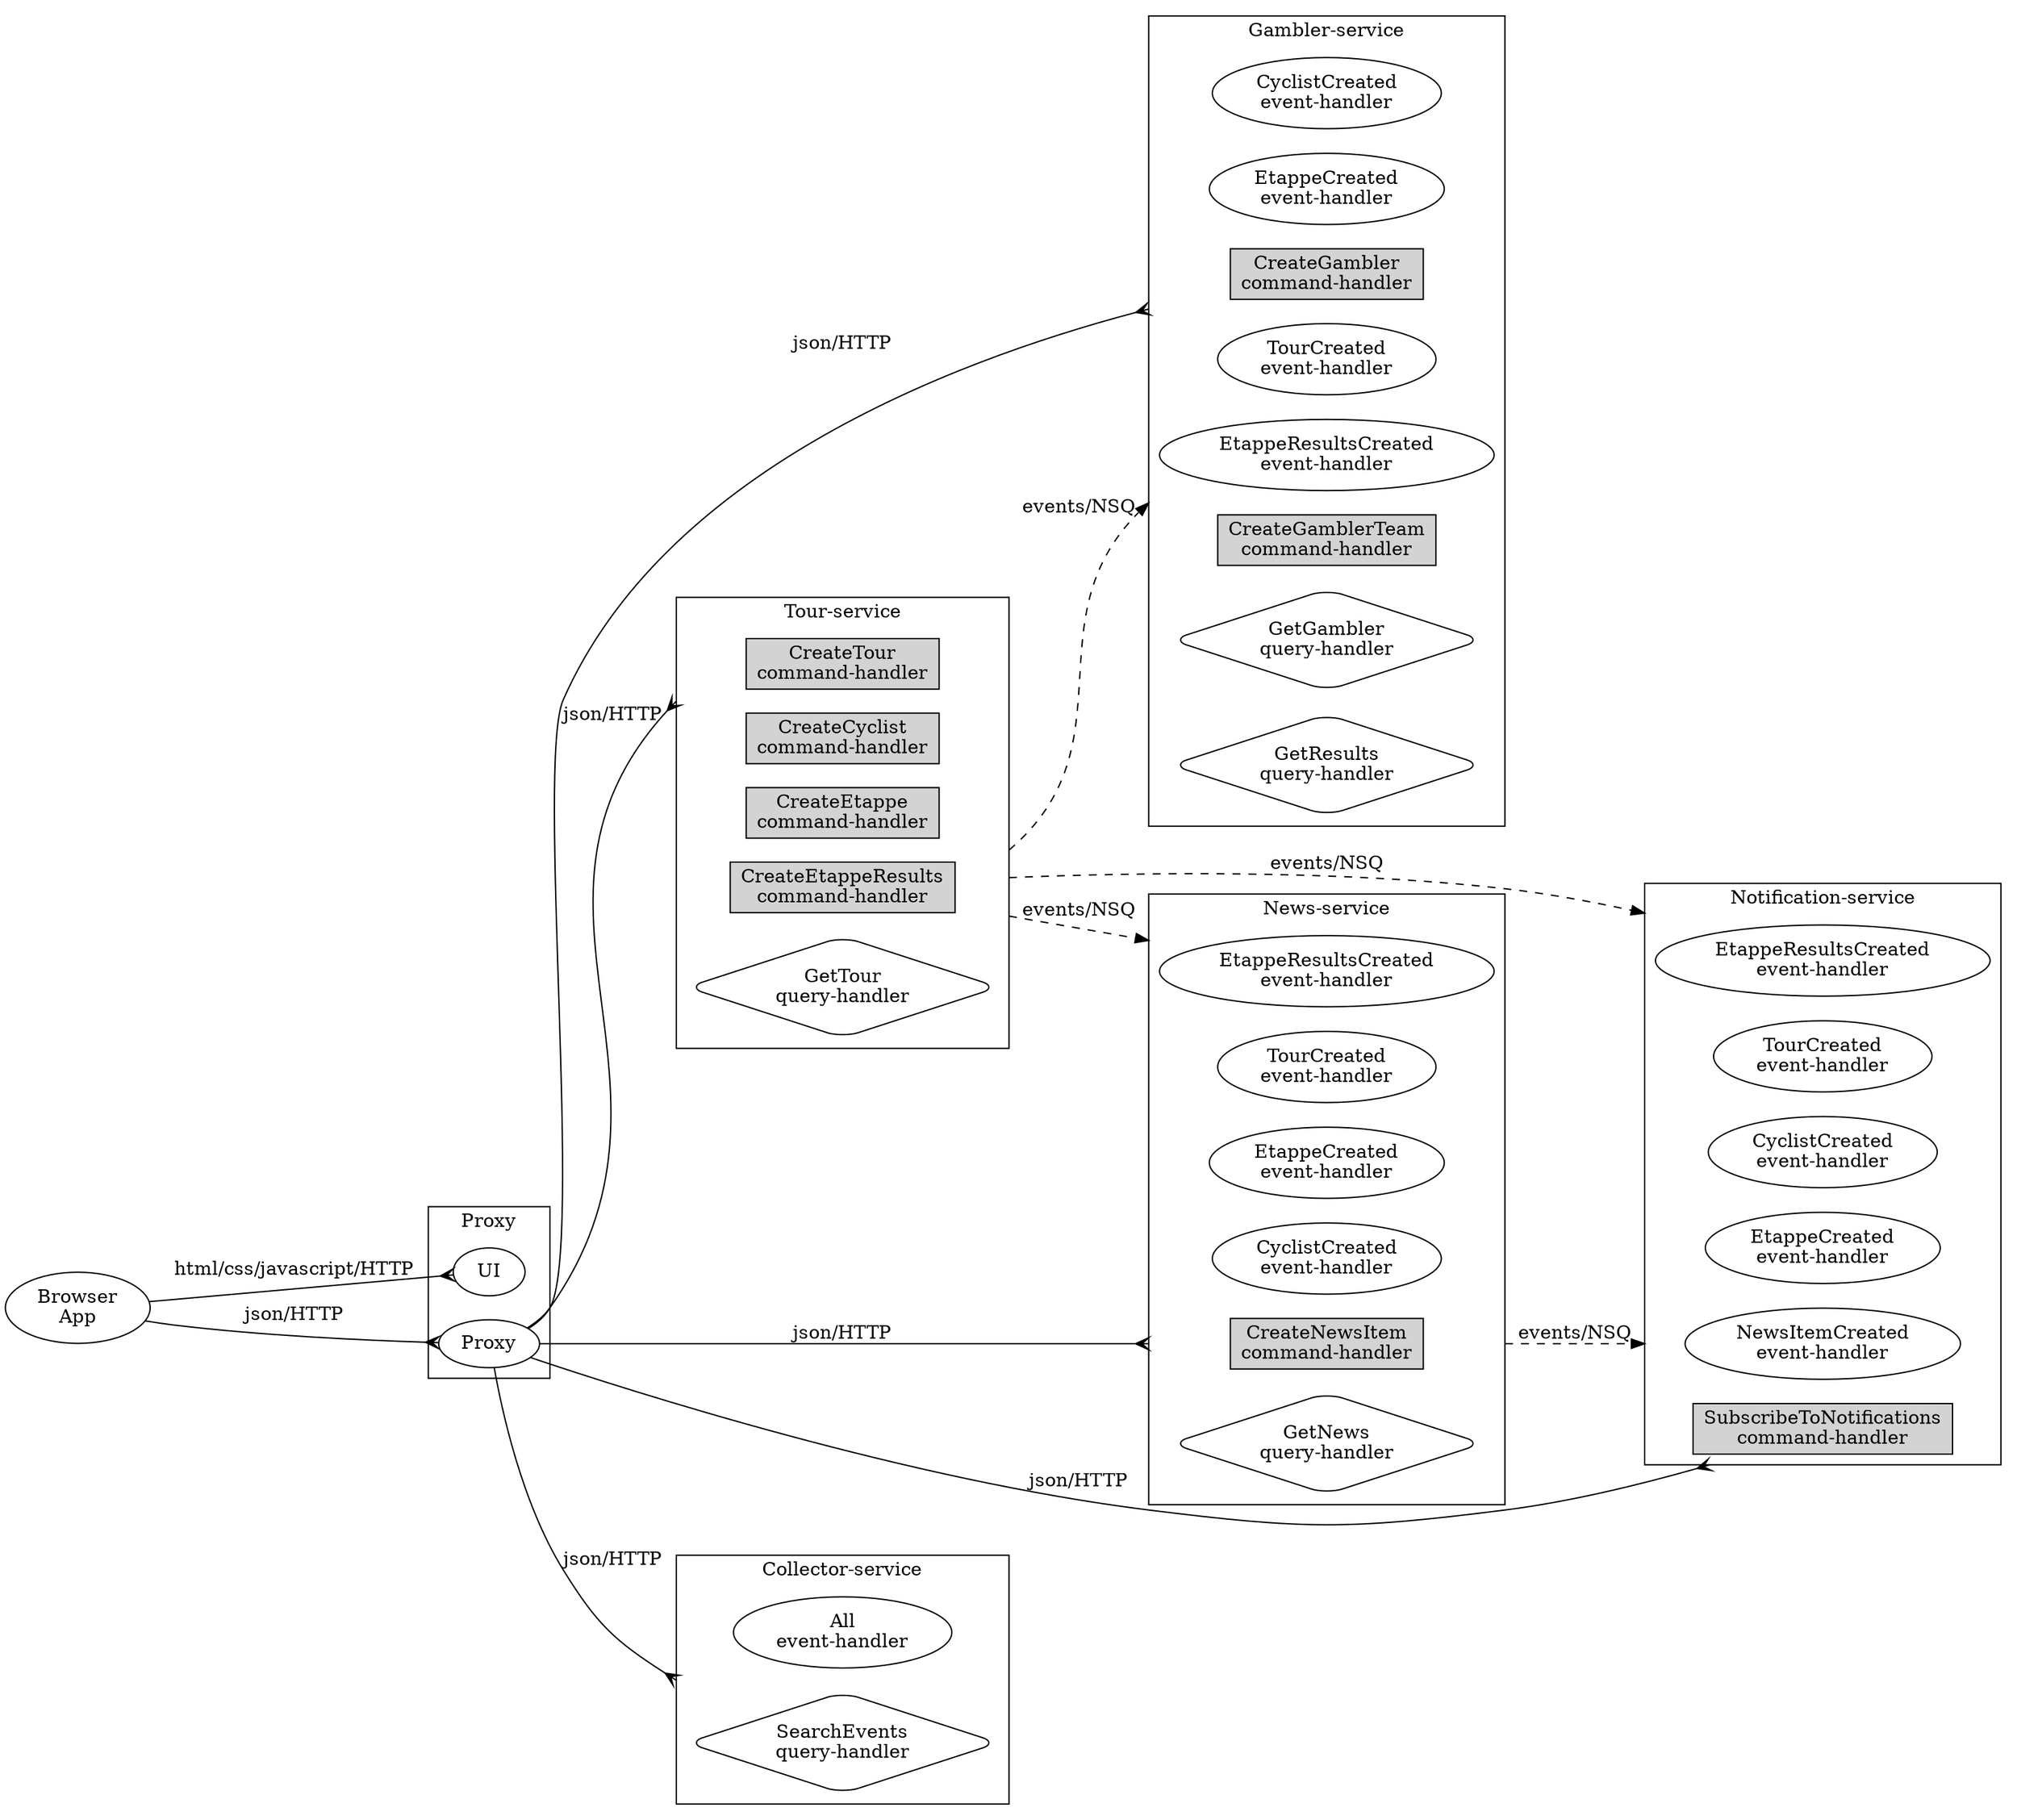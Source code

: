 // Generated automatically by microgen: do not edit manually

digraph G {
    graph [compound=true, rankdir=LR];

	subgraph clusterproxy {
        label="Proxy";

        "UI";
        "Proxy";
    }

// services

	subgraph clustertour {
		
		label="Tour-service";

		// events
		
		// commands
		
			 
				"TourCreateTour"  [label="CreateTour\ncommand-handler", style=filled, shape=box];
			
		
			 
				"TourCreateCyclist"  [label="CreateCyclist\ncommand-handler", style=filled, shape=box];
			
		
			 
				"TourCreateEtappe"  [label="CreateEtappe\ncommand-handler", style=filled, shape=box];
			
		
			 
				"TourCreateEtappeResults"  [label="CreateEtappeResults\ncommand-handler", style=filled, shape=box];
			
		
			
			    "TourGetTour"  [label="GetTour\nquery-handler", style=rounded, shape=diamond];
			
		
	}

	subgraph clustergambler {
		
		label="Gambler-service";

		// events
		 
			"GamblerCyclistCreated" [label="CyclistCreated\nevent-handler", shape=oval];
		 
			"GamblerEtappeCreated" [label="EtappeCreated\nevent-handler", shape=oval];
		 
			"GamblerEtappeResultsCreated" [label="EtappeResultsCreated\nevent-handler", shape=oval];
		 
			"GamblerTourCreated" [label="TourCreated\nevent-handler", shape=oval];
		
		// commands
		
			 
				"GamblerCreateGambler"  [label="CreateGambler\ncommand-handler", style=filled, shape=box];
			
		
			 
				"GamblerCreateGamblerTeam"  [label="CreateGamblerTeam\ncommand-handler", style=filled, shape=box];
			
		
			
			    "GamblerGetGambler"  [label="GetGambler\nquery-handler",style=rounded, shape=diamond];
			
		
			
			    "GamblerGetResults"  [label="GetResults\nquery-handler",style=rounded, shape=diamond];
			
	}

	subgraph clusternews {
		
		label="News-service";

		// events
		 
			"NewsEtappeResultsCreated" [label="EtappeResultsCreated\nevent-handler", shape=oval];
		 
			"NewsTourCreated" [label="TourCreated\nevent-handler", shape=oval];
		 
			"NewsEtappeCreated" [label="EtappeCreated\nevent-handler", shape=oval];
		 
			"NewsCyclistCreated" [label="CyclistCreated\nevent-handler", shape=oval];
		
		// commands
		
			 
				"NewsCreateNewsItem"  [label="CreateNewsItem\ncommand-handler", style=filled, shape=box];
			
		
			
			    "NewsGetNews"  [label="GetNews\nquery-handler",style=rounded, shape=diamond];
			
	}

	subgraph clusternotification {
		
		label="Notification-service";

		// events
		 
			"NotificationNewsItemCreated" [label="NewsItemCreated\nevent-handler", shape=oval];
		 
			"NotificationTourCreated" [label="TourCreated\nevent-handler", shape=oval];
		 
			"NotificationCyclistCreated" [label="CyclistCreated\nevent-handler", shape=oval];
		 
			"NotificationEtappeCreated" [label="EtappeCreated\nevent-handler", shape=oval];
		 
			"NotificationEtappeResultsCreated" [label="EtappeResultsCreated\nevent-handler", shape=oval];
		
		// commands
		
			 
			"NotificationSubscribeToNotifications"  [label="SubscribeToNotifications\ncommand-handler", style=filled, shape=box];
			
	}


	subgraph clustercollector {
		label="Collector-service";
		
		"Any" [label="All\nevent-handler", shape=oval];
		"CollectorSearchEvents"  [label="SearchEvents\nquery-handler",style=rounded, shape=diamond];
    }

// legend does not really clear things, so skip
//    subgraph clusterlegend {
//		label="Legend";
//		"CommandHandler"  [label="Command-handler", shape=box];
//		"EventHandler"  [label="Event-handler", shape=oval];
//		"QueryHandler"  [label="Query-handler"];
//		"Store local to service" [shape=box, style=filled];
//   }
//	"CommandHandler" -> "EventHandler" [label="event", style=dashed];
//    "Client" -> "CommandHandler" [label="command over HTTP"];
//    "Client" -> "QueryHandler" [label="query over HTTP"];


	// edges
	"Browser\nApp" -> "UI" [label="html/css/javascript/HTTP",arrowhead=crow];
	"Browser\nApp" -> "Proxy" [label="json/HTTP",arrowhead=crow];
	
	// edges for comamnds

	
	"Proxy" -> "TourCreateTour" [label="json/HTTP", lhead=clustertour, arrowhead=crow];
	// omit other commands and queries for readability
	
	//"Proxy" -> "TourCreateCyclist" [label="json/HTTP", arrowhead=crow];
	
	//"Proxy" -> "TourCreateEtappe" [label="json/HTTP", arrowhead=crow];
	
	//"Proxy" -> "TourCreateEtappeResults" [label="json/HTTP", arrowhead=crow];
	
	//"Proxy" -> "TourGetTour" [label="json/HTTP", arrowhead=crow];
	

	
	"Proxy" -> "GamblerCreateGambler" [label="json/HTTP", lhead=clustergambler, arrowhead=crow];
	// omit other commands and queries for readability
	
	//"Proxy" -> "GamblerCreateGamblerTeam" [label="json/HTTP", arrowhead=crow];
	
	//"Proxy" -> "GamblerGetGambler" [label="json/HTTP", arrowhead=crow];
	
	//"Proxy" -> "GamblerGetResults" [label="json/HTTP", arrowhead=crow];
	

	
	"Proxy" -> "NewsCreateNewsItem" [label="json/HTTP", lhead=clusternews, arrowhead=crow];
	// omit other commands and queries for readability
	
	//"Proxy" -> "NewsGetNews" [label="json/HTTP", arrowhead=crow];
	

	
	"Proxy" -> "NotificationSubscribeToNotifications" [label="json/HTTP", lhead=clusternotification, arrowhead=crow];
	// omit other commands and queries for readability
	

	"Proxy" -> "CollectorSearchEvents" [label="json/HTTP", lhead=clustercollector, arrowhead=crow];

	// edges for events
	"TourCreateEtappeResults" -> "GamblerEtappeResultsCreated" [label="events/NSQ", ltail="clustertour", lhead="clustergambler",style=dashed];
	"TourCreateEtappeResults" -> "NewsEtappeResultsCreated" [label="events/NSQ", ltail="clustertour", lhead="clusternews",style=dashed];
	"TourCreateEtappeResults" -> "NotificationEtappeResultsCreated" [label="events/NSQ", ltail="clustertour", lhead="clusternotification",style=dashed];
	"NewsCreateNewsItem" -> "NotificationNewsItemCreated" [label="events/NSQ", ltail="clusternews", lhead="clusternotification",style=dashed];


}